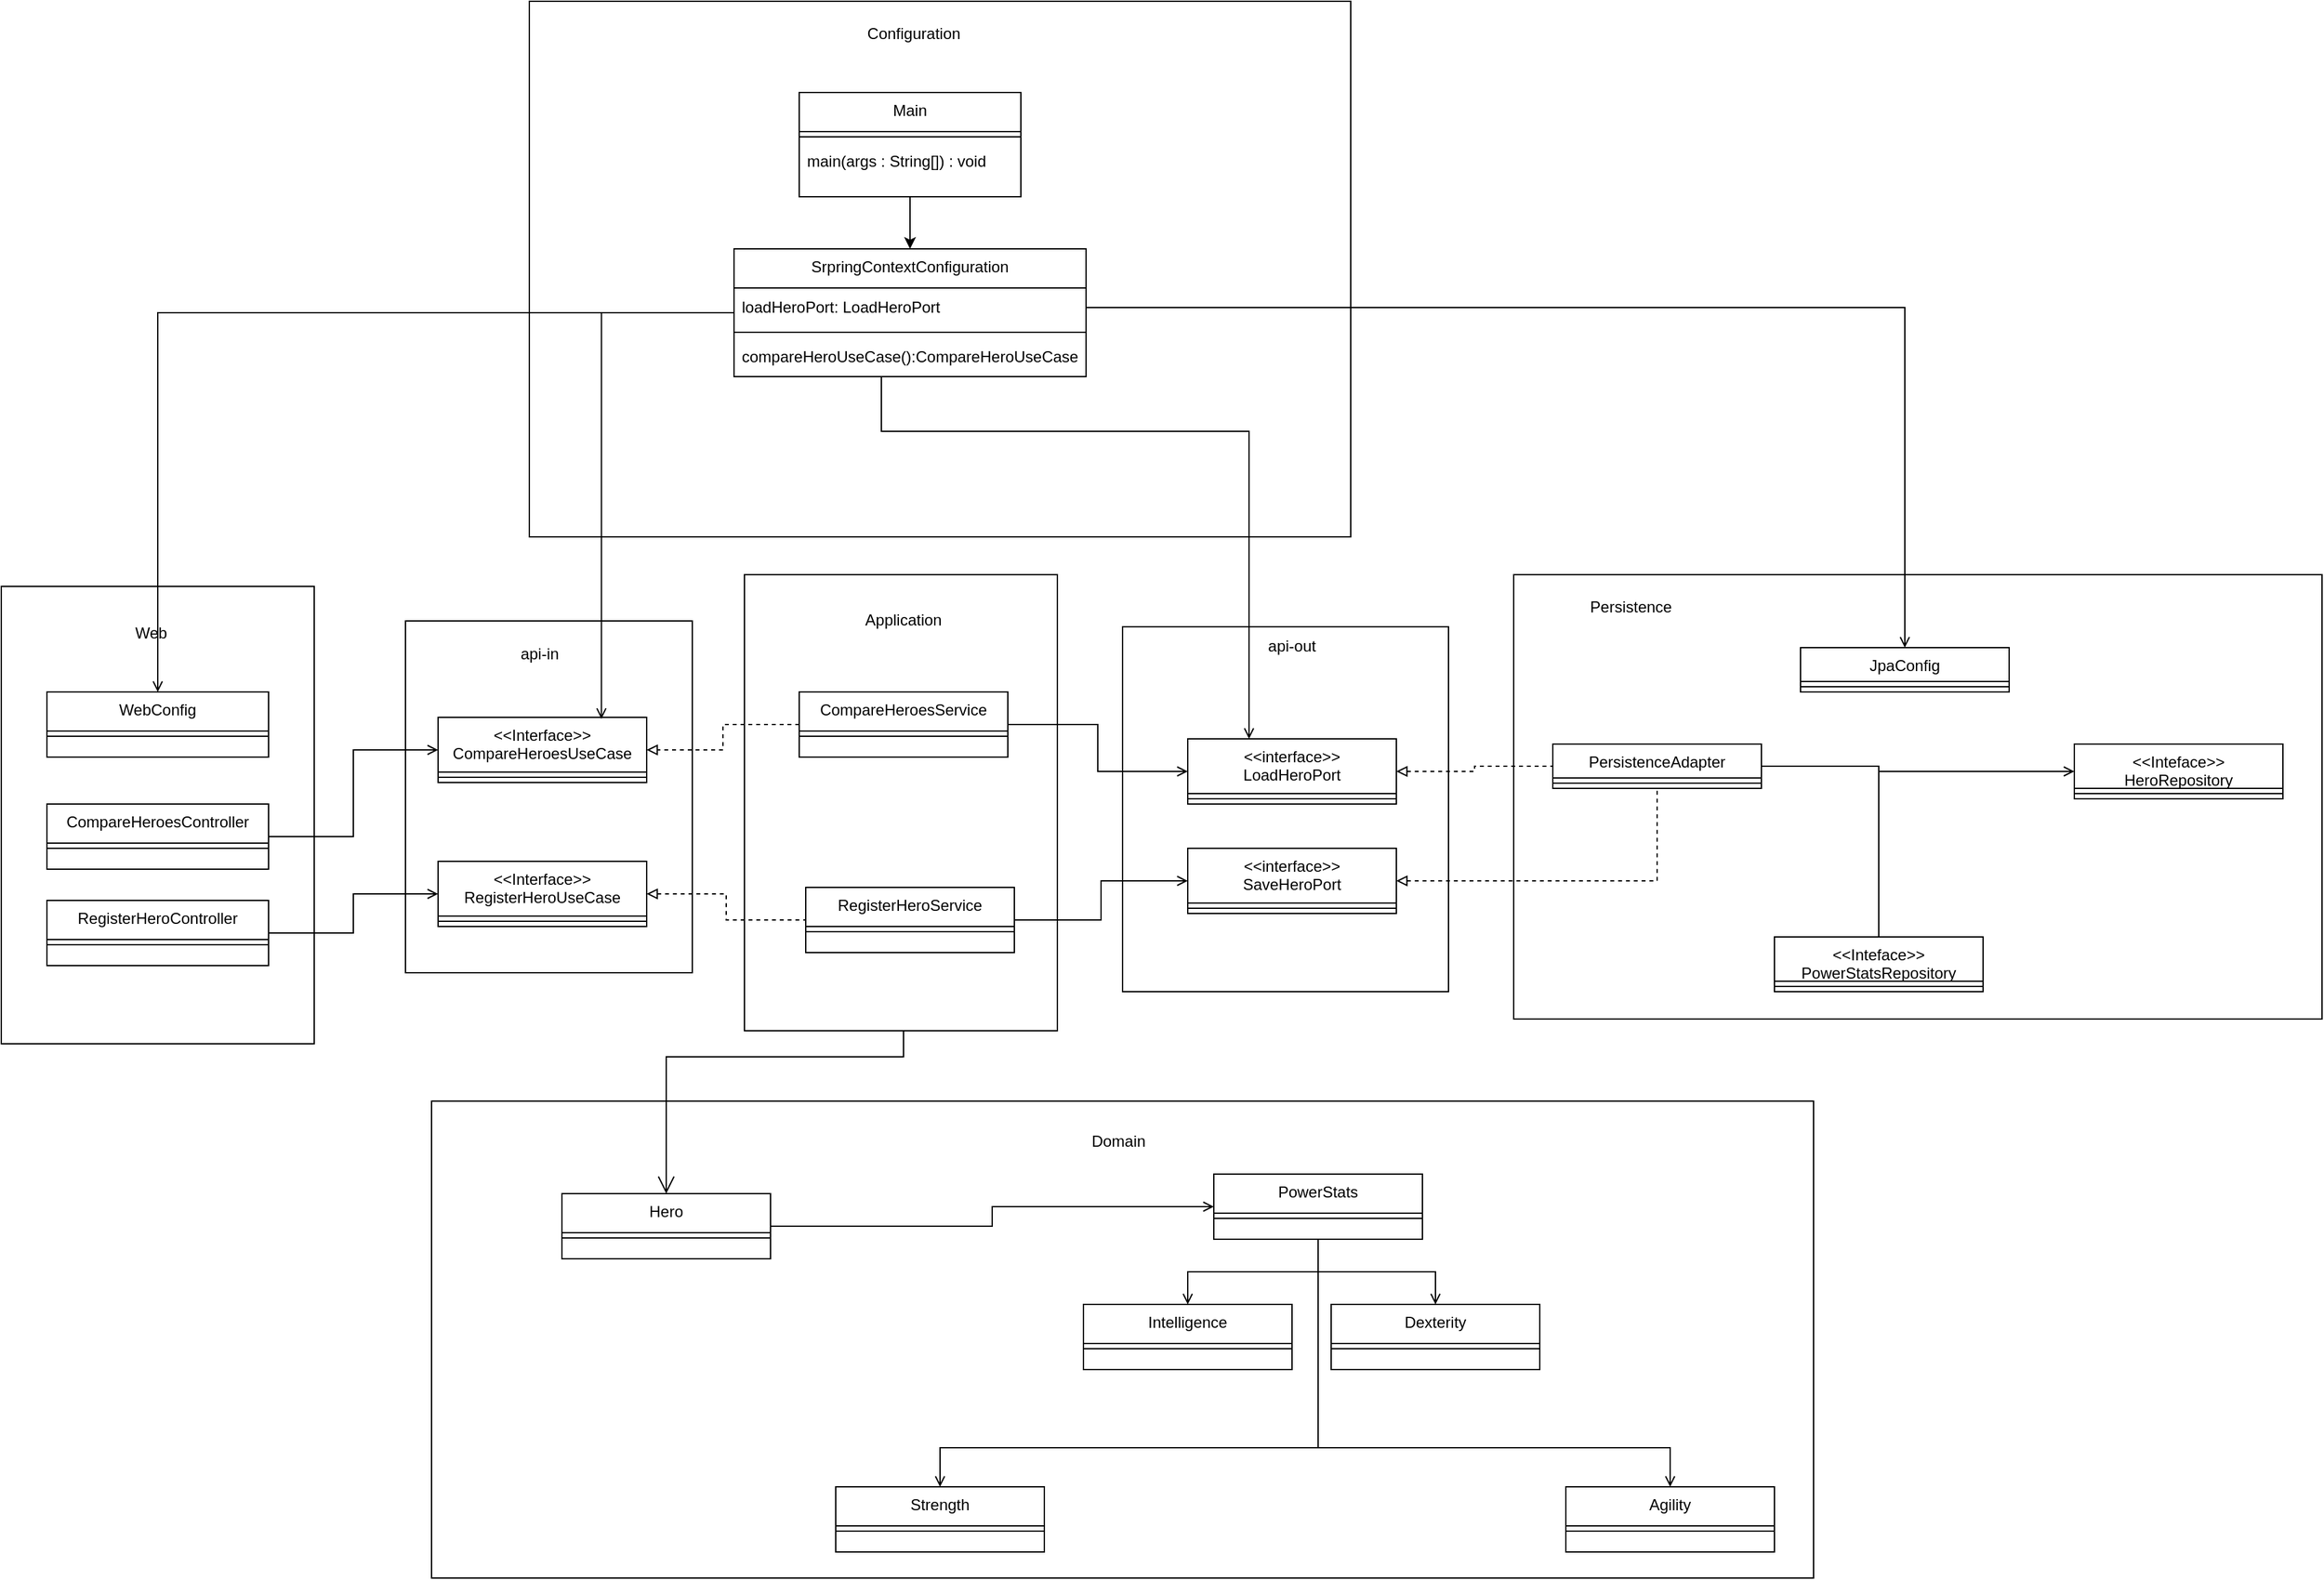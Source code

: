 <mxfile version="20.6.0" type="device"><diagram id="C5RBs43oDa-KdzZeNtuy" name="Page-1"><mxGraphModel dx="3197" dy="2462" grid="1" gridSize="10" guides="1" tooltips="1" connect="1" arrows="1" fold="1" page="1" pageScale="1" pageWidth="827" pageHeight="1169" math="0" shadow="0"><root><mxCell id="WIyWlLk6GJQsqaUBKTNV-0"/><mxCell id="WIyWlLk6GJQsqaUBKTNV-1" parent="WIyWlLk6GJQsqaUBKTNV-0"/><mxCell id="igCuAE0XnHgRCvuQDcAK-13" value="" style="rounded=0;whiteSpace=wrap;html=1;fillColor=none;" parent="WIyWlLk6GJQsqaUBKTNV-1" vertex="1"><mxGeometry x="-130" y="10" width="240" height="350" as="geometry"/></mxCell><mxCell id="DqwVVutWzpg1AHQ6P1L5-17" value="" style="rounded=0;whiteSpace=wrap;html=1;fillColor=none;" parent="WIyWlLk6GJQsqaUBKTNV-1" vertex="1"><mxGeometry x="-295" y="-430" width="630" height="411" as="geometry"/></mxCell><mxCell id="EaKbHgIIuaJqyDIun-hK-12" value="" style="rounded=0;whiteSpace=wrap;html=1;fillColor=none;" parent="WIyWlLk6GJQsqaUBKTNV-1" vertex="1"><mxGeometry x="-370" y="414" width="1060" height="366" as="geometry"/></mxCell><mxCell id="EaKbHgIIuaJqyDIun-hK-8" value="" style="rounded=0;whiteSpace=wrap;html=1;fillColor=none;" parent="WIyWlLk6GJQsqaUBKTNV-1" vertex="1"><mxGeometry x="-390" y="45.5" width="220" height="270" as="geometry"/></mxCell><mxCell id="igCuAE0XnHgRCvuQDcAK-20" value="" style="rounded=0;whiteSpace=wrap;html=1;fillColor=none;" parent="WIyWlLk6GJQsqaUBKTNV-1" vertex="1"><mxGeometry x="460" y="10" width="620" height="341" as="geometry"/></mxCell><mxCell id="igCuAE0XnHgRCvuQDcAK-16" value="" style="rounded=0;whiteSpace=wrap;html=1;fillColor=none;" parent="WIyWlLk6GJQsqaUBKTNV-1" vertex="1"><mxGeometry x="160" y="50" width="250" height="280" as="geometry"/></mxCell><mxCell id="EaKbHgIIuaJqyDIun-hK-18" style="edgeStyle=orthogonalEdgeStyle;rounded=0;orthogonalLoop=1;jettySize=auto;html=1;endArrow=open;endFill=0;endSize=11;entryX=0.5;entryY=0;entryDx=0;entryDy=0;exitX=0.5;exitY=1;exitDx=0;exitDy=0;" parent="WIyWlLk6GJQsqaUBKTNV-1" source="igCuAE0XnHgRCvuQDcAK-13" target="EaKbHgIIuaJqyDIun-hK-14" edge="1"><mxGeometry relative="1" as="geometry"><mxPoint x="-40" y="210" as="sourcePoint"/><Array as="points"><mxPoint x="-8" y="360"/><mxPoint x="-8" y="380"/><mxPoint x="-190" y="380"/></Array></mxGeometry></mxCell><mxCell id="igCuAE0XnHgRCvuQDcAK-3" style="edgeStyle=orthogonalEdgeStyle;rounded=0;orthogonalLoop=1;jettySize=auto;html=1;entryX=0;entryY=0.5;entryDx=0;entryDy=0;endArrow=open;endFill=0;exitX=1;exitY=0.5;exitDx=0;exitDy=0;" parent="WIyWlLk6GJQsqaUBKTNV-1" source="EaKbHgIIuaJqyDIun-hK-2" target="zkfFHV4jXpPFQw0GAbJ--6" edge="1"><mxGeometry relative="1" as="geometry"/></mxCell><mxCell id="zkfFHV4jXpPFQw0GAbJ--0" value="&lt;&lt;Interface&gt;&gt;&#10;CompareHeroesUseCase" style="swimlane;fontStyle=0;align=center;verticalAlign=top;childLayout=stackLayout;horizontal=1;startSize=42;horizontalStack=0;resizeParent=1;resizeLast=0;collapsible=1;marginBottom=0;rounded=0;shadow=0;strokeWidth=1;" parent="WIyWlLk6GJQsqaUBKTNV-1" vertex="1"><mxGeometry x="-365" y="119.5" width="160" height="50" as="geometry"><mxRectangle x="230" y="140" width="160" height="26" as="alternateBounds"/></mxGeometry></mxCell><mxCell id="zkfFHV4jXpPFQw0GAbJ--4" value="" style="line;html=1;strokeWidth=1;align=left;verticalAlign=middle;spacingTop=-1;spacingLeft=3;spacingRight=3;rotatable=0;labelPosition=right;points=[];portConstraint=eastwest;" parent="zkfFHV4jXpPFQw0GAbJ--0" vertex="1"><mxGeometry y="42" width="160" height="8" as="geometry"/></mxCell><mxCell id="igCuAE0XnHgRCvuQDcAK-5" style="edgeStyle=orthogonalEdgeStyle;rounded=0;orthogonalLoop=1;jettySize=auto;html=1;entryX=0;entryY=0.5;entryDx=0;entryDy=0;endArrow=none;endFill=0;startArrow=block;startFill=0;dashed=1;" parent="WIyWlLk6GJQsqaUBKTNV-1" source="zkfFHV4jXpPFQw0GAbJ--6" target="zkfFHV4jXpPFQw0GAbJ--17" edge="1"><mxGeometry relative="1" as="geometry"/></mxCell><mxCell id="zkfFHV4jXpPFQw0GAbJ--6" value="&lt;&lt;interface&gt;&gt;&#10;LoadHeroPort" style="swimlane;fontStyle=0;align=center;verticalAlign=top;childLayout=stackLayout;horizontal=1;startSize=42;horizontalStack=0;resizeParent=1;resizeLast=0;collapsible=1;marginBottom=0;rounded=0;shadow=0;strokeWidth=1;" parent="WIyWlLk6GJQsqaUBKTNV-1" vertex="1"><mxGeometry x="210" y="136" width="160" height="50" as="geometry"><mxRectangle x="130" y="380" width="160" height="26" as="alternateBounds"/></mxGeometry></mxCell><mxCell id="zkfFHV4jXpPFQw0GAbJ--9" value="" style="line;html=1;strokeWidth=1;align=left;verticalAlign=middle;spacingTop=-1;spacingLeft=3;spacingRight=3;rotatable=0;labelPosition=right;points=[];portConstraint=eastwest;" parent="zkfFHV4jXpPFQw0GAbJ--6" vertex="1"><mxGeometry y="42" width="160" height="8" as="geometry"/></mxCell><mxCell id="igCuAE0XnHgRCvuQDcAK-9" style="edgeStyle=orthogonalEdgeStyle;rounded=0;orthogonalLoop=1;jettySize=auto;html=1;entryX=0.5;entryY=0;entryDx=0;entryDy=0;startArrow=none;startFill=0;endArrow=open;endFill=0;" parent="WIyWlLk6GJQsqaUBKTNV-1" source="zkfFHV4jXpPFQw0GAbJ--17" target="igCuAE0XnHgRCvuQDcAK-7" edge="1"><mxGeometry relative="1" as="geometry"><Array as="points"><mxPoint x="740" y="157"/><mxPoint x="740" y="300"/></Array></mxGeometry></mxCell><mxCell id="igCuAE0XnHgRCvuQDcAK-12" style="edgeStyle=orthogonalEdgeStyle;rounded=0;orthogonalLoop=1;jettySize=auto;html=1;entryX=0;entryY=0.5;entryDx=0;entryDy=0;startArrow=none;startFill=0;endArrow=open;endFill=0;" parent="WIyWlLk6GJQsqaUBKTNV-1" source="zkfFHV4jXpPFQw0GAbJ--17" target="igCuAE0XnHgRCvuQDcAK-10" edge="1"><mxGeometry relative="1" as="geometry"><Array as="points"><mxPoint x="740" y="157"/><mxPoint x="740" y="161"/></Array></mxGeometry></mxCell><mxCell id="zkfFHV4jXpPFQw0GAbJ--17" value="PersistenceAdapter" style="swimlane;fontStyle=0;align=center;verticalAlign=top;childLayout=stackLayout;horizontal=1;startSize=26;horizontalStack=0;resizeParent=1;resizeLast=0;collapsible=1;marginBottom=0;rounded=0;shadow=0;strokeWidth=1;" parent="WIyWlLk6GJQsqaUBKTNV-1" vertex="1"><mxGeometry x="490" y="140" width="160" height="34" as="geometry"><mxRectangle x="550" y="140" width="160" height="26" as="alternateBounds"/></mxGeometry></mxCell><mxCell id="zkfFHV4jXpPFQw0GAbJ--23" value="" style="line;html=1;strokeWidth=1;align=left;verticalAlign=middle;spacingTop=-1;spacingLeft=3;spacingRight=3;rotatable=0;labelPosition=right;points=[];portConstraint=eastwest;" parent="zkfFHV4jXpPFQw0GAbJ--17" vertex="1"><mxGeometry y="26" width="160" height="8" as="geometry"/></mxCell><mxCell id="igCuAE0XnHgRCvuQDcAK-7" value="&lt;&lt;Inteface&gt;&gt;&#10;PowerStatsRepository" style="swimlane;fontStyle=0;align=center;verticalAlign=top;childLayout=stackLayout;horizontal=1;startSize=34;horizontalStack=0;resizeParent=1;resizeLast=0;collapsible=1;marginBottom=0;rounded=0;shadow=0;strokeWidth=1;" parent="WIyWlLk6GJQsqaUBKTNV-1" vertex="1"><mxGeometry x="660" y="288" width="160" height="42" as="geometry"><mxRectangle x="340" y="380" width="170" height="26" as="alternateBounds"/></mxGeometry></mxCell><mxCell id="igCuAE0XnHgRCvuQDcAK-8" value="" style="line;html=1;strokeWidth=1;align=left;verticalAlign=middle;spacingTop=-1;spacingLeft=3;spacingRight=3;rotatable=0;labelPosition=right;points=[];portConstraint=eastwest;" parent="igCuAE0XnHgRCvuQDcAK-7" vertex="1"><mxGeometry y="34" width="160" height="8" as="geometry"/></mxCell><mxCell id="igCuAE0XnHgRCvuQDcAK-10" value="&lt;&lt;Inteface&gt;&gt;&#10;HeroRepository" style="swimlane;fontStyle=0;align=center;verticalAlign=top;childLayout=stackLayout;horizontal=1;startSize=34;horizontalStack=0;resizeParent=1;resizeLast=0;collapsible=1;marginBottom=0;rounded=0;shadow=0;strokeWidth=1;" parent="WIyWlLk6GJQsqaUBKTNV-1" vertex="1"><mxGeometry x="890" y="140" width="160" height="42" as="geometry"><mxRectangle x="340" y="380" width="170" height="26" as="alternateBounds"/></mxGeometry></mxCell><mxCell id="igCuAE0XnHgRCvuQDcAK-11" value="" style="line;html=1;strokeWidth=1;align=left;verticalAlign=middle;spacingTop=-1;spacingLeft=3;spacingRight=3;rotatable=0;labelPosition=right;points=[];portConstraint=eastwest;" parent="igCuAE0XnHgRCvuQDcAK-10" vertex="1"><mxGeometry y="34" width="160" height="8" as="geometry"/></mxCell><mxCell id="igCuAE0XnHgRCvuQDcAK-18" value="api-out" style="text;html=1;strokeColor=none;fillColor=none;align=center;verticalAlign=middle;whiteSpace=wrap;rounded=0;" parent="WIyWlLk6GJQsqaUBKTNV-1" vertex="1"><mxGeometry x="260" y="50" width="60" height="30" as="geometry"/></mxCell><mxCell id="igCuAE0XnHgRCvuQDcAK-19" value="Application" style="text;html=1;strokeColor=none;fillColor=none;align=center;verticalAlign=middle;whiteSpace=wrap;rounded=0;" parent="WIyWlLk6GJQsqaUBKTNV-1" vertex="1"><mxGeometry x="-38" y="30" width="60" height="30" as="geometry"/></mxCell><mxCell id="igCuAE0XnHgRCvuQDcAK-22" value="Persistence" style="text;html=1;strokeColor=none;fillColor=none;align=center;verticalAlign=middle;whiteSpace=wrap;rounded=0;" parent="WIyWlLk6GJQsqaUBKTNV-1" vertex="1"><mxGeometry x="520" y="20" width="60" height="30" as="geometry"/></mxCell><mxCell id="EaKbHgIIuaJqyDIun-hK-0" value="" style="rounded=0;whiteSpace=wrap;html=1;fillColor=none;" parent="WIyWlLk6GJQsqaUBKTNV-1" vertex="1"><mxGeometry x="-700" y="19" width="240" height="351" as="geometry"/></mxCell><mxCell id="EaKbHgIIuaJqyDIun-hK-1" value="Web" style="text;html=1;strokeColor=none;fillColor=none;align=center;verticalAlign=middle;whiteSpace=wrap;rounded=0;" parent="WIyWlLk6GJQsqaUBKTNV-1" vertex="1"><mxGeometry x="-615" y="40" width="60" height="30" as="geometry"/></mxCell><mxCell id="EaKbHgIIuaJqyDIun-hK-4" style="edgeStyle=orthogonalEdgeStyle;rounded=0;orthogonalLoop=1;jettySize=auto;html=1;entryX=1;entryY=0.5;entryDx=0;entryDy=0;endArrow=block;endFill=0;dashed=1;" parent="WIyWlLk6GJQsqaUBKTNV-1" source="EaKbHgIIuaJqyDIun-hK-2" target="zkfFHV4jXpPFQw0GAbJ--0" edge="1"><mxGeometry relative="1" as="geometry"/></mxCell><mxCell id="EaKbHgIIuaJqyDIun-hK-2" value="CompareHeroesService" style="swimlane;fontStyle=0;align=center;verticalAlign=top;childLayout=stackLayout;horizontal=1;startSize=30;horizontalStack=0;resizeParent=1;resizeLast=0;collapsible=1;marginBottom=0;rounded=0;shadow=0;strokeWidth=1;" parent="WIyWlLk6GJQsqaUBKTNV-1" vertex="1"><mxGeometry x="-88" y="100" width="160" height="50" as="geometry"><mxRectangle x="-115" y="155.5" width="160" height="26" as="alternateBounds"/></mxGeometry></mxCell><mxCell id="EaKbHgIIuaJqyDIun-hK-3" value="" style="line;html=1;strokeWidth=1;align=left;verticalAlign=middle;spacingTop=-1;spacingLeft=3;spacingRight=3;rotatable=0;labelPosition=right;points=[];portConstraint=eastwest;" parent="EaKbHgIIuaJqyDIun-hK-2" vertex="1"><mxGeometry y="30" width="160" height="8" as="geometry"/></mxCell><mxCell id="EaKbHgIIuaJqyDIun-hK-7" style="edgeStyle=orthogonalEdgeStyle;rounded=0;orthogonalLoop=1;jettySize=auto;html=1;entryX=0;entryY=0.5;entryDx=0;entryDy=0;endArrow=open;endFill=0;" parent="WIyWlLk6GJQsqaUBKTNV-1" source="EaKbHgIIuaJqyDIun-hK-5" target="zkfFHV4jXpPFQw0GAbJ--0" edge="1"><mxGeometry relative="1" as="geometry"/></mxCell><mxCell id="EaKbHgIIuaJqyDIun-hK-5" value="CompareHeroesController" style="swimlane;fontStyle=0;align=center;verticalAlign=top;childLayout=stackLayout;horizontal=1;startSize=30;horizontalStack=0;resizeParent=1;resizeLast=0;collapsible=1;marginBottom=0;rounded=0;shadow=0;strokeWidth=1;" parent="WIyWlLk6GJQsqaUBKTNV-1" vertex="1"><mxGeometry x="-665" y="186" width="170" height="50" as="geometry"><mxRectangle x="230" y="140" width="160" height="26" as="alternateBounds"/></mxGeometry></mxCell><mxCell id="EaKbHgIIuaJqyDIun-hK-6" value="" style="line;html=1;strokeWidth=1;align=left;verticalAlign=middle;spacingTop=-1;spacingLeft=3;spacingRight=3;rotatable=0;labelPosition=right;points=[];portConstraint=eastwest;" parent="EaKbHgIIuaJqyDIun-hK-5" vertex="1"><mxGeometry y="30" width="170" height="8" as="geometry"/></mxCell><mxCell id="EaKbHgIIuaJqyDIun-hK-10" value="api-in" style="text;html=1;strokeColor=none;fillColor=none;align=center;verticalAlign=middle;whiteSpace=wrap;rounded=0;" parent="WIyWlLk6GJQsqaUBKTNV-1" vertex="1"><mxGeometry x="-317" y="55.5" width="60" height="30" as="geometry"/></mxCell><mxCell id="EaKbHgIIuaJqyDIun-hK-13" value="Domain" style="text;html=1;strokeColor=none;fillColor=none;align=center;verticalAlign=middle;whiteSpace=wrap;rounded=0;" parent="WIyWlLk6GJQsqaUBKTNV-1" vertex="1"><mxGeometry x="127" y="430" width="60" height="30" as="geometry"/></mxCell><mxCell id="DqwVVutWzpg1AHQ6P1L5-62" style="edgeStyle=orthogonalEdgeStyle;rounded=0;orthogonalLoop=1;jettySize=auto;html=1;endArrow=open;endFill=0;" parent="WIyWlLk6GJQsqaUBKTNV-1" source="EaKbHgIIuaJqyDIun-hK-14" target="EaKbHgIIuaJqyDIun-hK-16" edge="1"><mxGeometry relative="1" as="geometry"/></mxCell><mxCell id="EaKbHgIIuaJqyDIun-hK-14" value="Hero" style="swimlane;fontStyle=0;align=center;verticalAlign=top;childLayout=stackLayout;horizontal=1;startSize=30;horizontalStack=0;resizeParent=1;resizeLast=0;collapsible=1;marginBottom=0;rounded=0;shadow=0;strokeWidth=1;" parent="WIyWlLk6GJQsqaUBKTNV-1" vertex="1"><mxGeometry x="-270" y="485" width="160" height="50" as="geometry"><mxRectangle x="230" y="140" width="160" height="26" as="alternateBounds"/></mxGeometry></mxCell><mxCell id="EaKbHgIIuaJqyDIun-hK-15" value="" style="line;html=1;strokeWidth=1;align=left;verticalAlign=middle;spacingTop=-1;spacingLeft=3;spacingRight=3;rotatable=0;labelPosition=right;points=[];portConstraint=eastwest;" parent="EaKbHgIIuaJqyDIun-hK-14" vertex="1"><mxGeometry y="30" width="160" height="8" as="geometry"/></mxCell><mxCell id="DqwVVutWzpg1AHQ6P1L5-13" style="edgeStyle=orthogonalEdgeStyle;rounded=0;orthogonalLoop=1;jettySize=auto;html=1;entryX=0.5;entryY=0;entryDx=0;entryDy=0;endArrow=open;endFill=0;" parent="WIyWlLk6GJQsqaUBKTNV-1" source="EaKbHgIIuaJqyDIun-hK-16" target="DqwVVutWzpg1AHQ6P1L5-7" edge="1"><mxGeometry relative="1" as="geometry"><Array as="points"><mxPoint x="310" y="680"/><mxPoint x="20" y="680"/></Array></mxGeometry></mxCell><mxCell id="DqwVVutWzpg1AHQ6P1L5-14" style="edgeStyle=orthogonalEdgeStyle;rounded=0;orthogonalLoop=1;jettySize=auto;html=1;endArrow=open;endFill=0;" parent="WIyWlLk6GJQsqaUBKTNV-1" source="EaKbHgIIuaJqyDIun-hK-16" target="DqwVVutWzpg1AHQ6P1L5-5" edge="1"><mxGeometry relative="1" as="geometry"/></mxCell><mxCell id="DqwVVutWzpg1AHQ6P1L5-15" style="edgeStyle=orthogonalEdgeStyle;rounded=0;orthogonalLoop=1;jettySize=auto;html=1;entryX=0.5;entryY=0;entryDx=0;entryDy=0;endArrow=open;endFill=0;" parent="WIyWlLk6GJQsqaUBKTNV-1" source="EaKbHgIIuaJqyDIun-hK-16" target="DqwVVutWzpg1AHQ6P1L5-3" edge="1"><mxGeometry relative="1" as="geometry"/></mxCell><mxCell id="DqwVVutWzpg1AHQ6P1L5-16" style="edgeStyle=orthogonalEdgeStyle;rounded=0;orthogonalLoop=1;jettySize=auto;html=1;endArrow=open;endFill=0;" parent="WIyWlLk6GJQsqaUBKTNV-1" source="EaKbHgIIuaJqyDIun-hK-16" target="DqwVVutWzpg1AHQ6P1L5-1" edge="1"><mxGeometry relative="1" as="geometry"><Array as="points"><mxPoint x="310" y="680"/><mxPoint x="580" y="680"/></Array></mxGeometry></mxCell><mxCell id="EaKbHgIIuaJqyDIun-hK-16" value="PowerStats" style="swimlane;fontStyle=0;align=center;verticalAlign=top;childLayout=stackLayout;horizontal=1;startSize=30;horizontalStack=0;resizeParent=1;resizeLast=0;collapsible=1;marginBottom=0;rounded=0;shadow=0;strokeWidth=1;" parent="WIyWlLk6GJQsqaUBKTNV-1" vertex="1"><mxGeometry x="230" y="470" width="160" height="50" as="geometry"><mxRectangle x="230" y="140" width="160" height="26" as="alternateBounds"/></mxGeometry></mxCell><mxCell id="EaKbHgIIuaJqyDIun-hK-17" value="" style="line;html=1;strokeWidth=1;align=left;verticalAlign=middle;spacingTop=-1;spacingLeft=3;spacingRight=3;rotatable=0;labelPosition=right;points=[];portConstraint=eastwest;" parent="EaKbHgIIuaJqyDIun-hK-16" vertex="1"><mxGeometry y="30" width="160" height="8" as="geometry"/></mxCell><mxCell id="DqwVVutWzpg1AHQ6P1L5-1" value="Agility" style="swimlane;fontStyle=0;align=center;verticalAlign=top;childLayout=stackLayout;horizontal=1;startSize=30;horizontalStack=0;resizeParent=1;resizeLast=0;collapsible=1;marginBottom=0;rounded=0;shadow=0;strokeWidth=1;" parent="WIyWlLk6GJQsqaUBKTNV-1" vertex="1"><mxGeometry x="500" y="710" width="160" height="50" as="geometry"><mxRectangle x="230" y="140" width="160" height="26" as="alternateBounds"/></mxGeometry></mxCell><mxCell id="DqwVVutWzpg1AHQ6P1L5-2" value="" style="line;html=1;strokeWidth=1;align=left;verticalAlign=middle;spacingTop=-1;spacingLeft=3;spacingRight=3;rotatable=0;labelPosition=right;points=[];portConstraint=eastwest;" parent="DqwVVutWzpg1AHQ6P1L5-1" vertex="1"><mxGeometry y="30" width="160" height="8" as="geometry"/></mxCell><mxCell id="DqwVVutWzpg1AHQ6P1L5-3" value="Dexterity" style="swimlane;fontStyle=0;align=center;verticalAlign=top;childLayout=stackLayout;horizontal=1;startSize=30;horizontalStack=0;resizeParent=1;resizeLast=0;collapsible=1;marginBottom=0;rounded=0;shadow=0;strokeWidth=1;" parent="WIyWlLk6GJQsqaUBKTNV-1" vertex="1"><mxGeometry x="320" y="570" width="160" height="50" as="geometry"><mxRectangle x="230" y="140" width="160" height="26" as="alternateBounds"/></mxGeometry></mxCell><mxCell id="DqwVVutWzpg1AHQ6P1L5-4" value="" style="line;html=1;strokeWidth=1;align=left;verticalAlign=middle;spacingTop=-1;spacingLeft=3;spacingRight=3;rotatable=0;labelPosition=right;points=[];portConstraint=eastwest;" parent="DqwVVutWzpg1AHQ6P1L5-3" vertex="1"><mxGeometry y="30" width="160" height="8" as="geometry"/></mxCell><mxCell id="DqwVVutWzpg1AHQ6P1L5-5" value="Intelligence" style="swimlane;fontStyle=0;align=center;verticalAlign=top;childLayout=stackLayout;horizontal=1;startSize=30;horizontalStack=0;resizeParent=1;resizeLast=0;collapsible=1;marginBottom=0;rounded=0;shadow=0;strokeWidth=1;" parent="WIyWlLk6GJQsqaUBKTNV-1" vertex="1"><mxGeometry x="130" y="570" width="160" height="50" as="geometry"><mxRectangle x="230" y="140" width="160" height="26" as="alternateBounds"/></mxGeometry></mxCell><mxCell id="DqwVVutWzpg1AHQ6P1L5-6" value="" style="line;html=1;strokeWidth=1;align=left;verticalAlign=middle;spacingTop=-1;spacingLeft=3;spacingRight=3;rotatable=0;labelPosition=right;points=[];portConstraint=eastwest;" parent="DqwVVutWzpg1AHQ6P1L5-5" vertex="1"><mxGeometry y="30" width="160" height="8" as="geometry"/></mxCell><mxCell id="DqwVVutWzpg1AHQ6P1L5-7" value="Strength" style="swimlane;fontStyle=0;align=center;verticalAlign=top;childLayout=stackLayout;horizontal=1;startSize=30;horizontalStack=0;resizeParent=1;resizeLast=0;collapsible=1;marginBottom=0;rounded=0;shadow=0;strokeWidth=1;" parent="WIyWlLk6GJQsqaUBKTNV-1" vertex="1"><mxGeometry x="-60" y="710" width="160" height="50" as="geometry"><mxRectangle x="230" y="140" width="160" height="26" as="alternateBounds"/></mxGeometry></mxCell><mxCell id="DqwVVutWzpg1AHQ6P1L5-8" value="" style="line;html=1;strokeWidth=1;align=left;verticalAlign=middle;spacingTop=-1;spacingLeft=3;spacingRight=3;rotatable=0;labelPosition=right;points=[];portConstraint=eastwest;" parent="DqwVVutWzpg1AHQ6P1L5-7" vertex="1"><mxGeometry y="30" width="160" height="8" as="geometry"/></mxCell><mxCell id="DqwVVutWzpg1AHQ6P1L5-20" value="Configuration" style="text;html=1;strokeColor=none;fillColor=none;align=center;verticalAlign=middle;whiteSpace=wrap;rounded=0;" parent="WIyWlLk6GJQsqaUBKTNV-1" vertex="1"><mxGeometry x="-40" y="-420" width="80" height="30" as="geometry"/></mxCell><mxCell id="DqwVVutWzpg1AHQ6P1L5-38" style="edgeStyle=orthogonalEdgeStyle;rounded=0;orthogonalLoop=1;jettySize=auto;html=1;endArrow=open;endFill=0;" parent="WIyWlLk6GJQsqaUBKTNV-1" source="DqwVVutWzpg1AHQ6P1L5-23" target="DqwVVutWzpg1AHQ6P1L5-36" edge="1"><mxGeometry relative="1" as="geometry"/></mxCell><mxCell id="DqwVVutWzpg1AHQ6P1L5-44" style="edgeStyle=orthogonalEdgeStyle;rounded=0;orthogonalLoop=1;jettySize=auto;html=1;endArrow=open;endFill=0;" parent="WIyWlLk6GJQsqaUBKTNV-1" source="DqwVVutWzpg1AHQ6P1L5-23" target="zkfFHV4jXpPFQw0GAbJ--6" edge="1"><mxGeometry relative="1" as="geometry"><Array as="points"><mxPoint x="-25" y="-100"/><mxPoint x="257" y="-100"/></Array></mxGeometry></mxCell><mxCell id="DqwVVutWzpg1AHQ6P1L5-65" style="edgeStyle=orthogonalEdgeStyle;rounded=0;orthogonalLoop=1;jettySize=auto;html=1;endArrow=open;endFill=0;entryX=0.783;entryY=0.024;entryDx=0;entryDy=0;entryPerimeter=0;" parent="WIyWlLk6GJQsqaUBKTNV-1" source="DqwVVutWzpg1AHQ6P1L5-23" target="zkfFHV4jXpPFQw0GAbJ--0" edge="1"><mxGeometry relative="1" as="geometry"><mxPoint x="-230" y="40" as="targetPoint"/><Array as="points"><mxPoint x="-240" y="-191"/></Array></mxGeometry></mxCell><mxCell id="DqwVVutWzpg1AHQ6P1L5-23" value="SrpringContextConfiguration" style="swimlane;fontStyle=0;align=center;verticalAlign=top;childLayout=stackLayout;horizontal=1;startSize=30;horizontalStack=0;resizeParent=1;resizeLast=0;collapsible=1;marginBottom=0;rounded=0;shadow=0;strokeWidth=1;" parent="WIyWlLk6GJQsqaUBKTNV-1" vertex="1"><mxGeometry x="-138" y="-240" width="270" height="98" as="geometry"><mxRectangle x="230" y="140" width="160" height="26" as="alternateBounds"/></mxGeometry></mxCell><mxCell id="DqwVVutWzpg1AHQ6P1L5-43" value="loadHeroPort: LoadHeroPort" style="text;strokeColor=none;fillColor=none;align=left;verticalAlign=middle;spacingLeft=4;spacingRight=4;overflow=hidden;points=[[0,0.5],[1,0.5]];portConstraint=eastwest;rotatable=0;whiteSpace=wrap;html=1;" parent="DqwVVutWzpg1AHQ6P1L5-23" vertex="1"><mxGeometry y="30" width="270" height="30" as="geometry"/></mxCell><mxCell id="DqwVVutWzpg1AHQ6P1L5-24" value="" style="line;html=1;strokeWidth=1;align=left;verticalAlign=middle;spacingTop=-1;spacingLeft=3;spacingRight=3;rotatable=0;labelPosition=right;points=[];portConstraint=eastwest;" parent="DqwVVutWzpg1AHQ6P1L5-23" vertex="1"><mxGeometry y="60" width="270" height="8" as="geometry"/></mxCell><mxCell id="DqwVVutWzpg1AHQ6P1L5-42" value="compareHeroUseCase():CompareHeroUseCase" style="text;strokeColor=none;fillColor=none;align=left;verticalAlign=middle;spacingLeft=4;spacingRight=4;overflow=hidden;points=[[0,0.5],[1,0.5]];portConstraint=eastwest;rotatable=0;whiteSpace=wrap;html=1;" parent="DqwVVutWzpg1AHQ6P1L5-23" vertex="1"><mxGeometry y="68" width="270" height="30" as="geometry"/></mxCell><mxCell id="DqwVVutWzpg1AHQ6P1L5-33" style="edgeStyle=orthogonalEdgeStyle;rounded=0;orthogonalLoop=1;jettySize=auto;html=1;entryX=0.5;entryY=0;entryDx=0;entryDy=0;" parent="WIyWlLk6GJQsqaUBKTNV-1" source="DqwVVutWzpg1AHQ6P1L5-25" target="DqwVVutWzpg1AHQ6P1L5-23" edge="1"><mxGeometry relative="1" as="geometry"/></mxCell><mxCell id="DqwVVutWzpg1AHQ6P1L5-25" value="Main" style="swimlane;fontStyle=0;align=center;verticalAlign=top;childLayout=stackLayout;horizontal=1;startSize=30;horizontalStack=0;resizeParent=1;resizeLast=0;collapsible=1;marginBottom=0;rounded=0;shadow=0;strokeWidth=1;" parent="WIyWlLk6GJQsqaUBKTNV-1" vertex="1"><mxGeometry x="-88" y="-360" width="170" height="80" as="geometry"><mxRectangle x="230" y="140" width="160" height="26" as="alternateBounds"/></mxGeometry></mxCell><mxCell id="DqwVVutWzpg1AHQ6P1L5-26" value="" style="line;html=1;strokeWidth=1;align=left;verticalAlign=middle;spacingTop=-1;spacingLeft=3;spacingRight=3;rotatable=0;labelPosition=right;points=[];portConstraint=eastwest;" parent="DqwVVutWzpg1AHQ6P1L5-25" vertex="1"><mxGeometry y="30" width="170" height="8" as="geometry"/></mxCell><mxCell id="DqwVVutWzpg1AHQ6P1L5-32" value="main(args : String[]) : void" style="text;strokeColor=none;fillColor=none;align=left;verticalAlign=middle;spacingLeft=4;spacingRight=4;overflow=hidden;points=[[0,0.5],[1,0.5]];portConstraint=eastwest;rotatable=0;whiteSpace=wrap;html=1;" parent="DqwVVutWzpg1AHQ6P1L5-25" vertex="1"><mxGeometry y="38" width="170" height="30" as="geometry"/></mxCell><mxCell id="DqwVVutWzpg1AHQ6P1L5-34" value="CompareHeroesController" style="swimlane;fontStyle=0;align=center;verticalAlign=top;childLayout=stackLayout;horizontal=1;startSize=30;horizontalStack=0;resizeParent=1;resizeLast=0;collapsible=1;marginBottom=0;rounded=0;shadow=0;strokeWidth=1;" parent="WIyWlLk6GJQsqaUBKTNV-1" vertex="1"><mxGeometry x="-665" y="100" width="170" height="50" as="geometry"><mxRectangle x="230" y="140" width="160" height="26" as="alternateBounds"/></mxGeometry></mxCell><mxCell id="DqwVVutWzpg1AHQ6P1L5-35" value="" style="line;html=1;strokeWidth=1;align=left;verticalAlign=middle;spacingTop=-1;spacingLeft=3;spacingRight=3;rotatable=0;labelPosition=right;points=[];portConstraint=eastwest;" parent="DqwVVutWzpg1AHQ6P1L5-34" vertex="1"><mxGeometry y="30" width="170" height="8" as="geometry"/></mxCell><mxCell id="DqwVVutWzpg1AHQ6P1L5-36" value="WebConfig" style="swimlane;fontStyle=0;align=center;verticalAlign=top;childLayout=stackLayout;horizontal=1;startSize=30;horizontalStack=0;resizeParent=1;resizeLast=0;collapsible=1;marginBottom=0;rounded=0;shadow=0;strokeWidth=1;" parent="WIyWlLk6GJQsqaUBKTNV-1" vertex="1"><mxGeometry x="-665" y="100" width="170" height="50" as="geometry"><mxRectangle x="230" y="140" width="160" height="26" as="alternateBounds"/></mxGeometry></mxCell><mxCell id="DqwVVutWzpg1AHQ6P1L5-37" value="" style="line;html=1;strokeWidth=1;align=left;verticalAlign=middle;spacingTop=-1;spacingLeft=3;spacingRight=3;rotatable=0;labelPosition=right;points=[];portConstraint=eastwest;" parent="DqwVVutWzpg1AHQ6P1L5-36" vertex="1"><mxGeometry y="30" width="170" height="8" as="geometry"/></mxCell><mxCell id="DqwVVutWzpg1AHQ6P1L5-45" value="JpaConfig" style="swimlane;fontStyle=0;align=center;verticalAlign=top;childLayout=stackLayout;horizontal=1;startSize=26;horizontalStack=0;resizeParent=1;resizeLast=0;collapsible=1;marginBottom=0;rounded=0;shadow=0;strokeWidth=1;" parent="WIyWlLk6GJQsqaUBKTNV-1" vertex="1"><mxGeometry x="680" y="66" width="160" height="34" as="geometry"><mxRectangle x="550" y="140" width="160" height="26" as="alternateBounds"/></mxGeometry></mxCell><mxCell id="DqwVVutWzpg1AHQ6P1L5-46" value="" style="line;html=1;strokeWidth=1;align=left;verticalAlign=middle;spacingTop=-1;spacingLeft=3;spacingRight=3;rotatable=0;labelPosition=right;points=[];portConstraint=eastwest;" parent="DqwVVutWzpg1AHQ6P1L5-45" vertex="1"><mxGeometry y="26" width="160" height="8" as="geometry"/></mxCell><mxCell id="DqwVVutWzpg1AHQ6P1L5-47" style="edgeStyle=orthogonalEdgeStyle;rounded=0;orthogonalLoop=1;jettySize=auto;html=1;endArrow=open;endFill=0;" parent="WIyWlLk6GJQsqaUBKTNV-1" source="DqwVVutWzpg1AHQ6P1L5-43" target="DqwVVutWzpg1AHQ6P1L5-45" edge="1"><mxGeometry relative="1" as="geometry"/></mxCell><mxCell id="Qu4a0oPEw5uc9q96INKN-4" style="edgeStyle=orthogonalEdgeStyle;rounded=0;orthogonalLoop=1;jettySize=auto;html=1;endArrow=open;endFill=0;" edge="1" parent="WIyWlLk6GJQsqaUBKTNV-1" source="Qu4a0oPEw5uc9q96INKN-0" target="Qu4a0oPEw5uc9q96INKN-2"><mxGeometry relative="1" as="geometry"/></mxCell><mxCell id="Qu4a0oPEw5uc9q96INKN-0" value="RegisterHeroController" style="swimlane;fontStyle=0;align=center;verticalAlign=top;childLayout=stackLayout;horizontal=1;startSize=30;horizontalStack=0;resizeParent=1;resizeLast=0;collapsible=1;marginBottom=0;rounded=0;shadow=0;strokeWidth=1;" vertex="1" parent="WIyWlLk6GJQsqaUBKTNV-1"><mxGeometry x="-665" y="260" width="170" height="50" as="geometry"><mxRectangle x="230" y="140" width="160" height="26" as="alternateBounds"/></mxGeometry></mxCell><mxCell id="Qu4a0oPEw5uc9q96INKN-1" value="" style="line;html=1;strokeWidth=1;align=left;verticalAlign=middle;spacingTop=-1;spacingLeft=3;spacingRight=3;rotatable=0;labelPosition=right;points=[];portConstraint=eastwest;" vertex="1" parent="Qu4a0oPEw5uc9q96INKN-0"><mxGeometry y="30" width="170" height="8" as="geometry"/></mxCell><mxCell id="Qu4a0oPEw5uc9q96INKN-8" style="edgeStyle=orthogonalEdgeStyle;rounded=0;orthogonalLoop=1;jettySize=auto;html=1;endArrow=none;endFill=0;startArrow=block;startFill=0;dashed=1;" edge="1" parent="WIyWlLk6GJQsqaUBKTNV-1" source="Qu4a0oPEw5uc9q96INKN-2" target="Qu4a0oPEw5uc9q96INKN-5"><mxGeometry relative="1" as="geometry"/></mxCell><mxCell id="Qu4a0oPEw5uc9q96INKN-2" value="&lt;&lt;Interface&gt;&gt;&#10;RegisterHeroUseCase" style="swimlane;fontStyle=0;align=center;verticalAlign=top;childLayout=stackLayout;horizontal=1;startSize=42;horizontalStack=0;resizeParent=1;resizeLast=0;collapsible=1;marginBottom=0;rounded=0;shadow=0;strokeWidth=1;" vertex="1" parent="WIyWlLk6GJQsqaUBKTNV-1"><mxGeometry x="-365" y="230" width="160" height="50" as="geometry"><mxRectangle x="230" y="140" width="160" height="26" as="alternateBounds"/></mxGeometry></mxCell><mxCell id="Qu4a0oPEw5uc9q96INKN-3" value="" style="line;html=1;strokeWidth=1;align=left;verticalAlign=middle;spacingTop=-1;spacingLeft=3;spacingRight=3;rotatable=0;labelPosition=right;points=[];portConstraint=eastwest;" vertex="1" parent="Qu4a0oPEw5uc9q96INKN-2"><mxGeometry y="42" width="160" height="8" as="geometry"/></mxCell><mxCell id="Qu4a0oPEw5uc9q96INKN-11" style="edgeStyle=orthogonalEdgeStyle;rounded=0;orthogonalLoop=1;jettySize=auto;html=1;startArrow=none;startFill=0;endArrow=open;endFill=0;" edge="1" parent="WIyWlLk6GJQsqaUBKTNV-1" source="Qu4a0oPEw5uc9q96INKN-5" target="Qu4a0oPEw5uc9q96INKN-9"><mxGeometry relative="1" as="geometry"/></mxCell><mxCell id="Qu4a0oPEw5uc9q96INKN-5" value="RegisterHeroService" style="swimlane;fontStyle=0;align=center;verticalAlign=top;childLayout=stackLayout;horizontal=1;startSize=30;horizontalStack=0;resizeParent=1;resizeLast=0;collapsible=1;marginBottom=0;rounded=0;shadow=0;strokeWidth=1;" vertex="1" parent="WIyWlLk6GJQsqaUBKTNV-1"><mxGeometry x="-83" y="250" width="160" height="50" as="geometry"><mxRectangle x="-115" y="155.5" width="160" height="26" as="alternateBounds"/></mxGeometry></mxCell><mxCell id="Qu4a0oPEw5uc9q96INKN-6" value="" style="line;html=1;strokeWidth=1;align=left;verticalAlign=middle;spacingTop=-1;spacingLeft=3;spacingRight=3;rotatable=0;labelPosition=right;points=[];portConstraint=eastwest;" vertex="1" parent="Qu4a0oPEw5uc9q96INKN-5"><mxGeometry y="30" width="160" height="8" as="geometry"/></mxCell><mxCell id="Qu4a0oPEw5uc9q96INKN-12" style="edgeStyle=orthogonalEdgeStyle;rounded=0;orthogonalLoop=1;jettySize=auto;html=1;startArrow=block;startFill=0;endArrow=none;endFill=0;entryX=0.5;entryY=1;entryDx=0;entryDy=0;dashed=1;" edge="1" parent="WIyWlLk6GJQsqaUBKTNV-1" source="Qu4a0oPEw5uc9q96INKN-9" target="zkfFHV4jXpPFQw0GAbJ--17"><mxGeometry relative="1" as="geometry"><mxPoint x="580" y="180" as="targetPoint"/></mxGeometry></mxCell><mxCell id="Qu4a0oPEw5uc9q96INKN-9" value="&lt;&lt;interface&gt;&gt;&#10;SaveHeroPort" style="swimlane;fontStyle=0;align=center;verticalAlign=top;childLayout=stackLayout;horizontal=1;startSize=42;horizontalStack=0;resizeParent=1;resizeLast=0;collapsible=1;marginBottom=0;rounded=0;shadow=0;strokeWidth=1;" vertex="1" parent="WIyWlLk6GJQsqaUBKTNV-1"><mxGeometry x="210" y="220" width="160" height="50" as="geometry"><mxRectangle x="130" y="380" width="160" height="26" as="alternateBounds"/></mxGeometry></mxCell><mxCell id="Qu4a0oPEw5uc9q96INKN-10" value="" style="line;html=1;strokeWidth=1;align=left;verticalAlign=middle;spacingTop=-1;spacingLeft=3;spacingRight=3;rotatable=0;labelPosition=right;points=[];portConstraint=eastwest;" vertex="1" parent="Qu4a0oPEw5uc9q96INKN-9"><mxGeometry y="42" width="160" height="8" as="geometry"/></mxCell></root></mxGraphModel></diagram></mxfile>